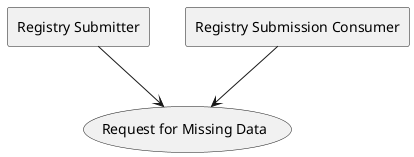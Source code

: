 /'
    This content is automatically generated from CREDS.xml by actorsandtransactions.xslt
'/
@startuml

agent "Registry Submitter" as RS

agent "Registry Submission Consumer" as RSC
usecase (Request for Missing Data) as (RMCD)
RS --> (RMCD)
RSC --> (RMCD)
@enduml
